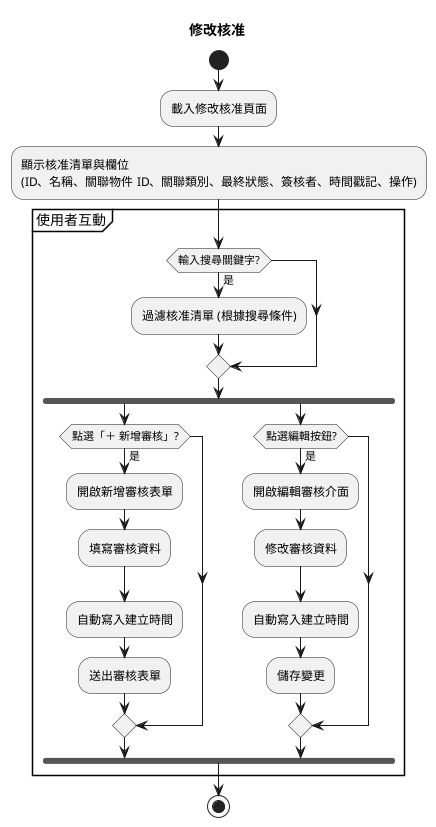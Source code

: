 @startuml
title 修改核准
start

:載入修改核准頁面;

:顯示核准清單與欄位
(ID、名稱、關聯物件 ID、關聯類別、最終狀態、簽核者、時間戳記、操作);

partition "使用者互動" {

    if (輸入搜尋關鍵字?) then (是)
        :過濾核准清單 (根據搜尋條件);
    endif

    fork
        if (點選「＋ 新增審核」?) then (是)
            :開啟新增審核表單;
            :填寫審核資料;
            :自動寫入建立時間;
            :送出審核表單;
        endif
    fork again
        if (點選編輯按鈕?) then (是)
            :開啟編輯審核介面;
            :修改審核資料;
            :自動寫入建立時間;
            :儲存變更;
        endif
    end fork
}

stop
@enduml
